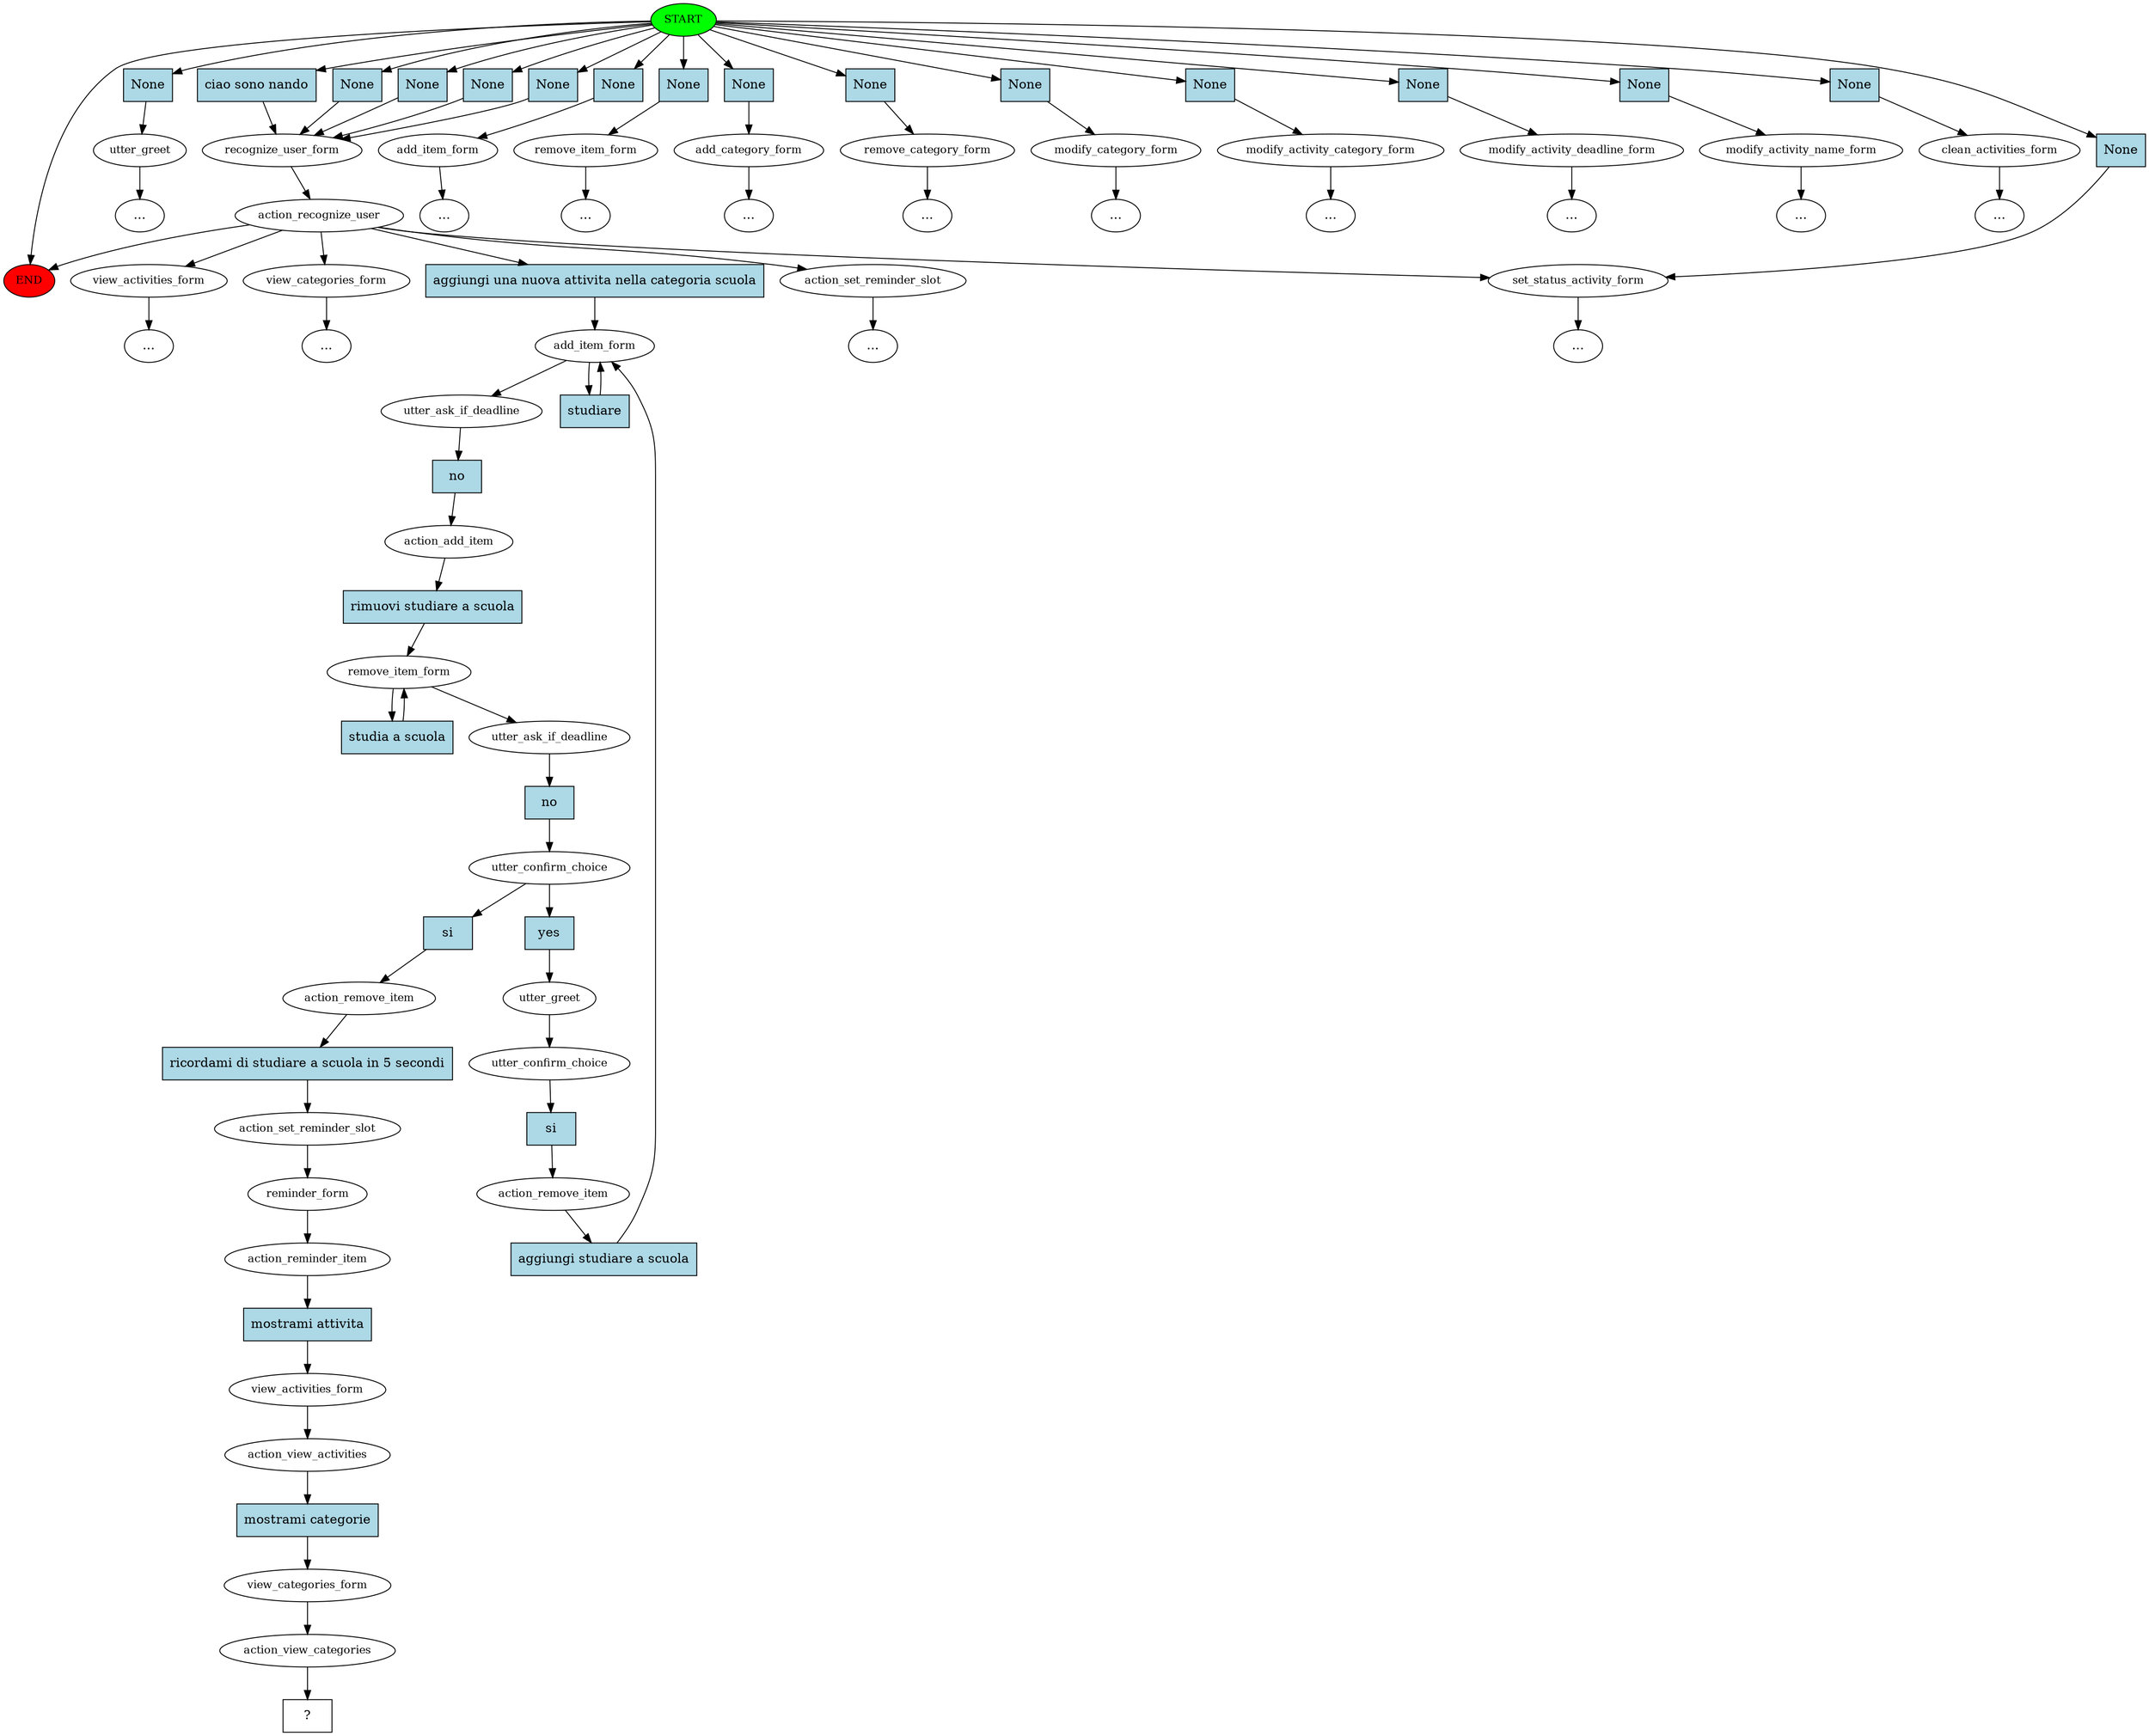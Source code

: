 digraph  {
0 [class="start active", fillcolor=green, fontsize=12, label=START, style=filled];
"-1" [class=end, fillcolor=red, fontsize=12, label=END, style=filled];
1 [class="", fontsize=12, label=utter_greet];
"-6" [class=ellipsis, label="..."];
5 [class=active, fontsize=12, label=recognize_user_form];
6 [class=active, fontsize=12, label=action_recognize_user];
7 [class="", fontsize=12, label=add_item_form];
"-11" [class=ellipsis, label="..."];
12 [class="", fontsize=12, label=remove_item_form];
"-17" [class=ellipsis, label="..."];
18 [class="", fontsize=12, label=add_category_form];
"-18" [class=ellipsis, label="..."];
19 [class="", fontsize=12, label=remove_category_form];
"-20" [class=ellipsis, label="..."];
21 [class="", fontsize=12, label=modify_category_form];
"-22" [class=ellipsis, label="..."];
23 [class="", fontsize=12, label=modify_activity_category_form];
"-25" [class=ellipsis, label="..."];
26 [class="", fontsize=12, label=modify_activity_deadline_form];
"-26" [class=ellipsis, label="..."];
27 [class="", fontsize=12, label=modify_activity_name_form];
"-29" [class=ellipsis, label="..."];
30 [class="", fontsize=12, label=clean_activities_form];
"-31" [class=ellipsis, label="..."];
34 [class="", fontsize=12, label=action_set_reminder_slot];
"-33" [class=ellipsis, label="..."];
38 [class="", fontsize=12, label=set_status_activity_form];
"-39" [class=ellipsis, label="..."];
52 [class="", fontsize=12, label=view_activities_form];
"-40" [class=ellipsis, label="..."];
55 [class="", fontsize=12, label=view_categories_form];
"-41" [class=ellipsis, label="..."];
58 [class=active, fontsize=12, label=add_item_form];
60 [class=active, fontsize=12, label=utter_ask_if_deadline];
61 [class=active, fontsize=12, label=action_add_item];
62 [class=active, fontsize=12, label=remove_item_form];
64 [class=active, fontsize=12, label=utter_ask_if_deadline];
65 [class=active, fontsize=12, label=utter_confirm_choice];
66 [class=active, fontsize=12, label=utter_greet];
67 [class=active, fontsize=12, label=utter_confirm_choice];
68 [class=active, fontsize=12, label=action_remove_item];
75 [class=active, fontsize=12, label=action_remove_item];
76 [class=active, fontsize=12, label=action_set_reminder_slot];
77 [class=active, fontsize=12, label=reminder_form];
78 [class=active, fontsize=12, label=action_reminder_item];
79 [class=active, fontsize=12, label=view_activities_form];
80 [class=active, fontsize=12, label=action_view_activities];
81 [class=active, fontsize=12, label=view_categories_form];
82 [class=active, fontsize=12, label=action_view_categories];
83 [class="intent dashed active", label="  ?  ", shape=rect];
84 [class=intent, fillcolor=lightblue, label=None, shape=rect, style=filled];
85 [class="intent active", fillcolor=lightblue, label="ciao sono nando", shape=rect, style=filled];
86 [class=intent, fillcolor=lightblue, label=None, shape=rect, style=filled];
87 [class=intent, fillcolor=lightblue, label=None, shape=rect, style=filled];
88 [class=intent, fillcolor=lightblue, label=None, shape=rect, style=filled];
89 [class=intent, fillcolor=lightblue, label=None, shape=rect, style=filled];
90 [class=intent, fillcolor=lightblue, label=None, shape=rect, style=filled];
91 [class=intent, fillcolor=lightblue, label=None, shape=rect, style=filled];
92 [class=intent, fillcolor=lightblue, label=None, shape=rect, style=filled];
93 [class=intent, fillcolor=lightblue, label=None, shape=rect, style=filled];
94 [class=intent, fillcolor=lightblue, label=None, shape=rect, style=filled];
95 [class=intent, fillcolor=lightblue, label=None, shape=rect, style=filled];
96 [class=intent, fillcolor=lightblue, label=None, shape=rect, style=filled];
97 [class=intent, fillcolor=lightblue, label=None, shape=rect, style=filled];
98 [class=intent, fillcolor=lightblue, label=None, shape=rect, style=filled];
99 [class=intent, fillcolor=lightblue, label=None, shape=rect, style=filled];
100 [class="intent active", fillcolor=lightblue, label="aggiungi una nuova attivita nella categoria scuola", shape=rect, style=filled];
101 [class="intent active", fillcolor=lightblue, label=studiare, shape=rect, style=filled];
102 [class="intent active", fillcolor=lightblue, label=no, shape=rect, style=filled];
103 [class="intent active", fillcolor=lightblue, label="rimuovi studiare a scuola", shape=rect, style=filled];
104 [class="intent active", fillcolor=lightblue, label="studia a scuola", shape=rect, style=filled];
105 [class="intent active", fillcolor=lightblue, label=no, shape=rect, style=filled];
106 [class="intent active", fillcolor=lightblue, label=yes, shape=rect, style=filled];
107 [class="intent active", fillcolor=lightblue, label=si, shape=rect, style=filled];
108 [class="intent active", fillcolor=lightblue, label=si, shape=rect, style=filled];
109 [class="intent active", fillcolor=lightblue, label="aggiungi studiare a scuola", shape=rect, style=filled];
110 [class="intent active", fillcolor=lightblue, label="ricordami di studiare a scuola in 5 secondi", shape=rect, style=filled];
111 [class="intent active", fillcolor=lightblue, label="mostrami attivita", shape=rect, style=filled];
112 [class="intent active", fillcolor=lightblue, label="mostrami categorie", shape=rect, style=filled];
0 -> "-1"  [class="", key=NONE, label=""];
0 -> 84  [class="", key=0];
0 -> 85  [class=active, key=0];
0 -> 86  [class="", key=0];
0 -> 87  [class="", key=0];
0 -> 88  [class="", key=0];
0 -> 89  [class="", key=0];
0 -> 90  [class="", key=0];
0 -> 91  [class="", key=0];
0 -> 92  [class="", key=0];
0 -> 93  [class="", key=0];
0 -> 94  [class="", key=0];
0 -> 95  [class="", key=0];
0 -> 96  [class="", key=0];
0 -> 97  [class="", key=0];
0 -> 98  [class="", key=0];
0 -> 99  [class="", key=0];
1 -> "-6"  [class="", key=NONE, label=""];
5 -> 6  [class=active, key=NONE, label=""];
6 -> "-1"  [class="", key=NONE, label=""];
6 -> 34  [class="", key=NONE, label=""];
6 -> 52  [class="", key=NONE, label=""];
6 -> 55  [class="", key=NONE, label=""];
6 -> 38  [class="", key=NONE, label=""];
6 -> 100  [class=active, key=0];
7 -> "-11"  [class="", key=NONE, label=""];
12 -> "-17"  [class="", key=NONE, label=""];
18 -> "-18"  [class="", key=NONE, label=""];
19 -> "-20"  [class="", key=NONE, label=""];
21 -> "-22"  [class="", key=NONE, label=""];
23 -> "-25"  [class="", key=NONE, label=""];
26 -> "-26"  [class="", key=NONE, label=""];
27 -> "-29"  [class="", key=NONE, label=""];
30 -> "-31"  [class="", key=NONE, label=""];
34 -> "-33"  [class="", key=NONE, label=""];
38 -> "-39"  [class="", key=NONE, label=""];
52 -> "-40"  [class="", key=NONE, label=""];
55 -> "-41"  [class="", key=NONE, label=""];
58 -> 60  [class=active, key=NONE, label=""];
58 -> 101  [class=active, key=0];
60 -> 102  [class=active, key=0];
61 -> 103  [class=active, key=0];
62 -> 64  [class=active, key=NONE, label=""];
62 -> 104  [class=active, key=0];
64 -> 105  [class=active, key=0];
65 -> 106  [class=active, key=0];
65 -> 107  [class=active, key=0];
66 -> 67  [class=active, key=NONE, label=""];
67 -> 108  [class=active, key=0];
68 -> 109  [class=active, key=0];
75 -> 110  [class=active, key=0];
76 -> 77  [class=active, key=NONE, label=""];
77 -> 78  [class=active, key=NONE, label=""];
78 -> 111  [class=active, key=0];
79 -> 80  [class=active, key=NONE, label=""];
80 -> 112  [class=active, key=0];
81 -> 82  [class=active, key=NONE, label=""];
82 -> 83  [class=active, key=NONE, label=""];
84 -> 1  [class="", key=0];
85 -> 5  [class=active, key=0];
86 -> 5  [class="", key=0];
87 -> 5  [class="", key=0];
88 -> 5  [class="", key=0];
89 -> 5  [class="", key=0];
90 -> 7  [class="", key=0];
91 -> 12  [class="", key=0];
92 -> 18  [class="", key=0];
93 -> 19  [class="", key=0];
94 -> 21  [class="", key=0];
95 -> 23  [class="", key=0];
96 -> 26  [class="", key=0];
97 -> 27  [class="", key=0];
98 -> 30  [class="", key=0];
99 -> 38  [class="", key=0];
100 -> 58  [class=active, key=0];
101 -> 58  [class=active, key=0];
102 -> 61  [class=active, key=0];
103 -> 62  [class=active, key=0];
104 -> 62  [class=active, key=0];
105 -> 65  [class=active, key=0];
106 -> 66  [class=active, key=0];
107 -> 75  [class=active, key=0];
108 -> 68  [class=active, key=0];
109 -> 58  [class=active, key=0];
110 -> 76  [class=active, key=0];
111 -> 79  [class=active, key=0];
112 -> 81  [class=active, key=0];
}
